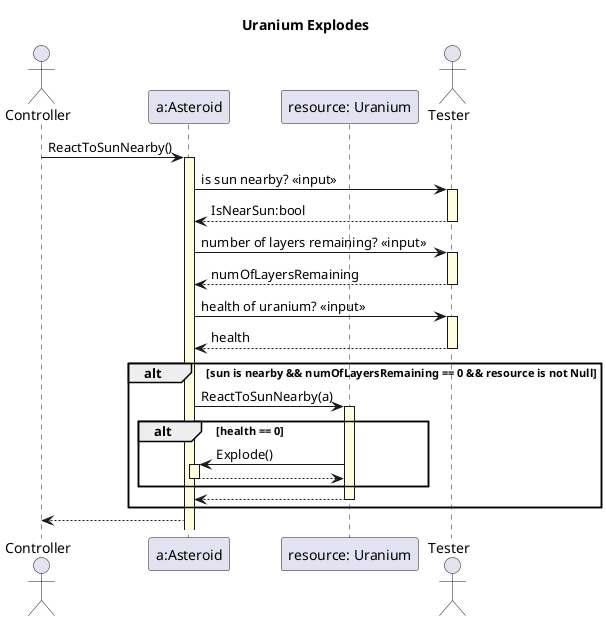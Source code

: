 @startuml Uranium explodes

title Uranium Explodes

skinparam SequenceLifeLineBackgroundColor LightYellow

actor Controller as controller
participant "a:Asteroid" as a
participant "resource: Uranium" as res

actor Tester as tester

controller -> a ++ :ReactToSunNearby()

a -> tester ++ : is sun nearby? <<input>>
tester --> a -- : IsNearSun:bool

a -> tester ++ : number of layers remaining? <<input>>
tester --> a -- : numOfLayersRemaining

a -> tester ++ : health of uranium? <<input>>
tester --> a -- : health

alt sun is nearby && numOfLayersRemaining == 0 && resource is not Null
     a -> res ++: ReactToSunNearby(a)
    alt health == 0     
        res -> a ++: Explode()
        a --> res --
    end
    res --> a --
end
a --> controller

@enduml